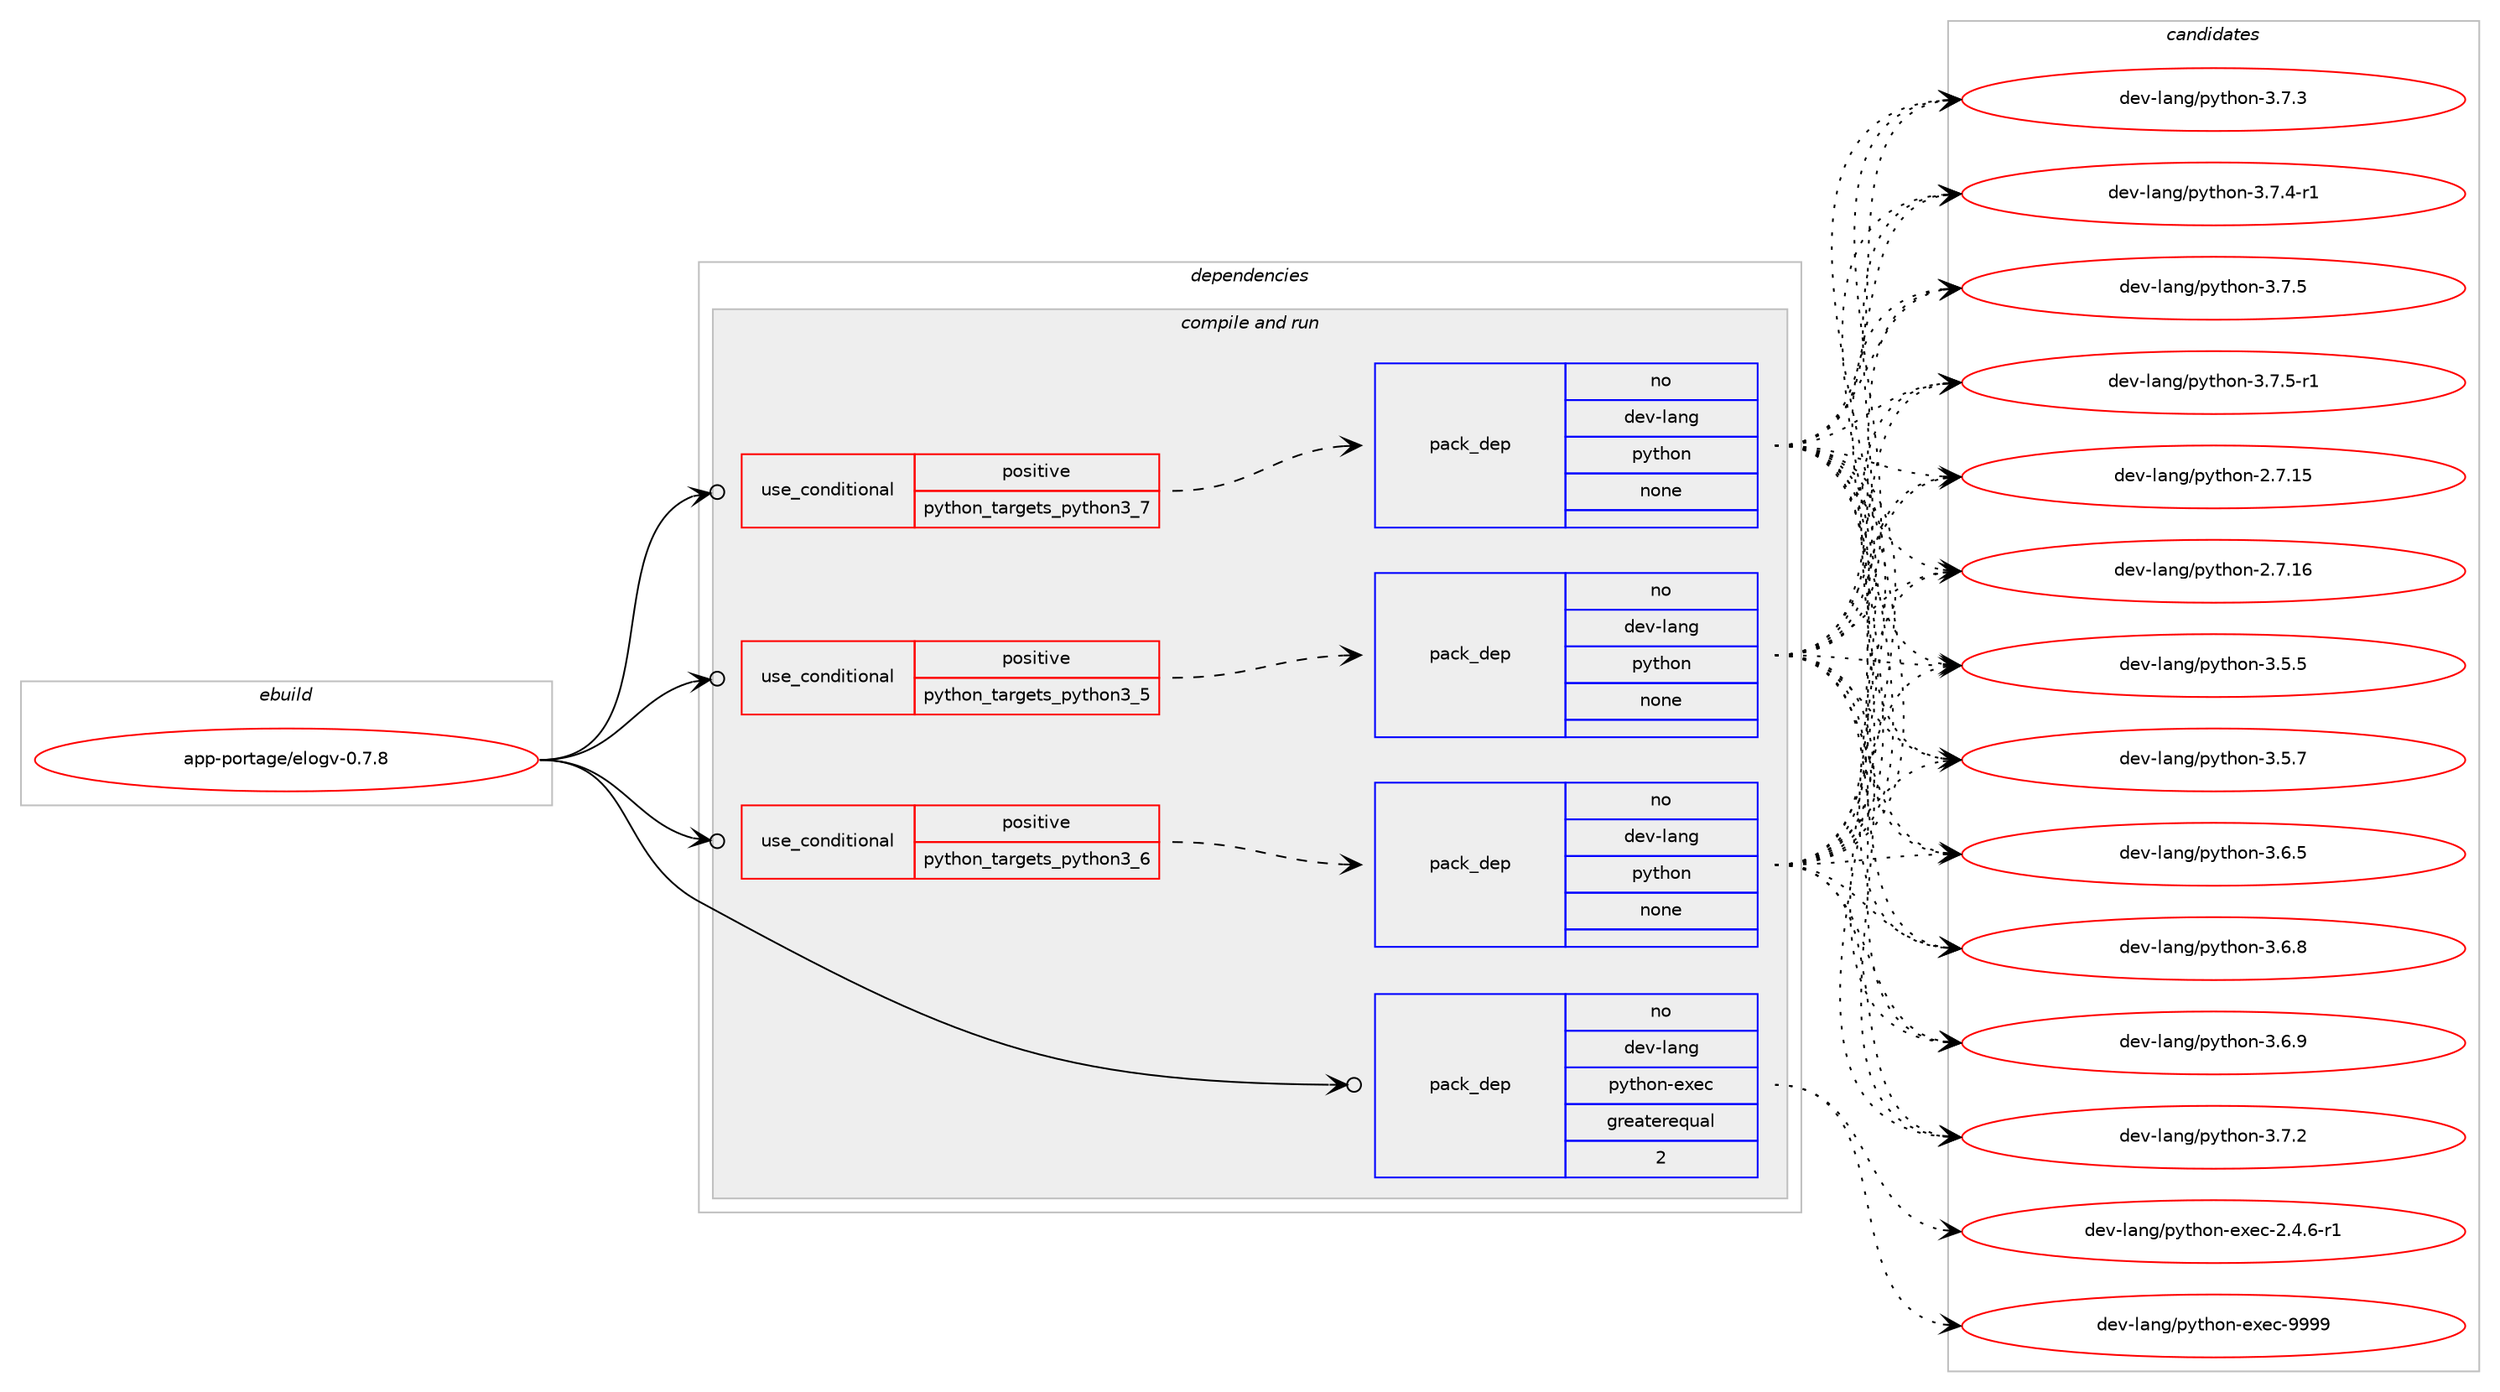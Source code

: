 digraph prolog {

# *************
# Graph options
# *************

newrank=true;
concentrate=true;
compound=true;
graph [rankdir=LR,fontname=Helvetica,fontsize=10,ranksep=1.5];#, ranksep=2.5, nodesep=0.2];
edge  [arrowhead=vee];
node  [fontname=Helvetica,fontsize=10];

# **********
# The ebuild
# **********

subgraph cluster_leftcol {
color=gray;
rank=same;
label=<<i>ebuild</i>>;
id [label="app-portage/elogv-0.7.8", color=red, width=4, href="../app-portage/elogv-0.7.8.svg"];
}

# ****************
# The dependencies
# ****************

subgraph cluster_midcol {
color=gray;
label=<<i>dependencies</i>>;
subgraph cluster_compile {
fillcolor="#eeeeee";
style=filled;
label=<<i>compile</i>>;
}
subgraph cluster_compileandrun {
fillcolor="#eeeeee";
style=filled;
label=<<i>compile and run</i>>;
subgraph cond120384 {
dependency504985 [label=<<TABLE BORDER="0" CELLBORDER="1" CELLSPACING="0" CELLPADDING="4"><TR><TD ROWSPAN="3" CELLPADDING="10">use_conditional</TD></TR><TR><TD>positive</TD></TR><TR><TD>python_targets_python3_5</TD></TR></TABLE>>, shape=none, color=red];
subgraph pack375470 {
dependency504986 [label=<<TABLE BORDER="0" CELLBORDER="1" CELLSPACING="0" CELLPADDING="4" WIDTH="220"><TR><TD ROWSPAN="6" CELLPADDING="30">pack_dep</TD></TR><TR><TD WIDTH="110">no</TD></TR><TR><TD>dev-lang</TD></TR><TR><TD>python</TD></TR><TR><TD>none</TD></TR><TR><TD></TD></TR></TABLE>>, shape=none, color=blue];
}
dependency504985:e -> dependency504986:w [weight=20,style="dashed",arrowhead="vee"];
}
id:e -> dependency504985:w [weight=20,style="solid",arrowhead="odotvee"];
subgraph cond120385 {
dependency504987 [label=<<TABLE BORDER="0" CELLBORDER="1" CELLSPACING="0" CELLPADDING="4"><TR><TD ROWSPAN="3" CELLPADDING="10">use_conditional</TD></TR><TR><TD>positive</TD></TR><TR><TD>python_targets_python3_6</TD></TR></TABLE>>, shape=none, color=red];
subgraph pack375471 {
dependency504988 [label=<<TABLE BORDER="0" CELLBORDER="1" CELLSPACING="0" CELLPADDING="4" WIDTH="220"><TR><TD ROWSPAN="6" CELLPADDING="30">pack_dep</TD></TR><TR><TD WIDTH="110">no</TD></TR><TR><TD>dev-lang</TD></TR><TR><TD>python</TD></TR><TR><TD>none</TD></TR><TR><TD></TD></TR></TABLE>>, shape=none, color=blue];
}
dependency504987:e -> dependency504988:w [weight=20,style="dashed",arrowhead="vee"];
}
id:e -> dependency504987:w [weight=20,style="solid",arrowhead="odotvee"];
subgraph cond120386 {
dependency504989 [label=<<TABLE BORDER="0" CELLBORDER="1" CELLSPACING="0" CELLPADDING="4"><TR><TD ROWSPAN="3" CELLPADDING="10">use_conditional</TD></TR><TR><TD>positive</TD></TR><TR><TD>python_targets_python3_7</TD></TR></TABLE>>, shape=none, color=red];
subgraph pack375472 {
dependency504990 [label=<<TABLE BORDER="0" CELLBORDER="1" CELLSPACING="0" CELLPADDING="4" WIDTH="220"><TR><TD ROWSPAN="6" CELLPADDING="30">pack_dep</TD></TR><TR><TD WIDTH="110">no</TD></TR><TR><TD>dev-lang</TD></TR><TR><TD>python</TD></TR><TR><TD>none</TD></TR><TR><TD></TD></TR></TABLE>>, shape=none, color=blue];
}
dependency504989:e -> dependency504990:w [weight=20,style="dashed",arrowhead="vee"];
}
id:e -> dependency504989:w [weight=20,style="solid",arrowhead="odotvee"];
subgraph pack375473 {
dependency504991 [label=<<TABLE BORDER="0" CELLBORDER="1" CELLSPACING="0" CELLPADDING="4" WIDTH="220"><TR><TD ROWSPAN="6" CELLPADDING="30">pack_dep</TD></TR><TR><TD WIDTH="110">no</TD></TR><TR><TD>dev-lang</TD></TR><TR><TD>python-exec</TD></TR><TR><TD>greaterequal</TD></TR><TR><TD>2</TD></TR></TABLE>>, shape=none, color=blue];
}
id:e -> dependency504991:w [weight=20,style="solid",arrowhead="odotvee"];
}
subgraph cluster_run {
fillcolor="#eeeeee";
style=filled;
label=<<i>run</i>>;
}
}

# **************
# The candidates
# **************

subgraph cluster_choices {
rank=same;
color=gray;
label=<<i>candidates</i>>;

subgraph choice375470 {
color=black;
nodesep=1;
choice10010111845108971101034711212111610411111045504655464953 [label="dev-lang/python-2.7.15", color=red, width=4,href="../dev-lang/python-2.7.15.svg"];
choice10010111845108971101034711212111610411111045504655464954 [label="dev-lang/python-2.7.16", color=red, width=4,href="../dev-lang/python-2.7.16.svg"];
choice100101118451089711010347112121116104111110455146534653 [label="dev-lang/python-3.5.5", color=red, width=4,href="../dev-lang/python-3.5.5.svg"];
choice100101118451089711010347112121116104111110455146534655 [label="dev-lang/python-3.5.7", color=red, width=4,href="../dev-lang/python-3.5.7.svg"];
choice100101118451089711010347112121116104111110455146544653 [label="dev-lang/python-3.6.5", color=red, width=4,href="../dev-lang/python-3.6.5.svg"];
choice100101118451089711010347112121116104111110455146544656 [label="dev-lang/python-3.6.8", color=red, width=4,href="../dev-lang/python-3.6.8.svg"];
choice100101118451089711010347112121116104111110455146544657 [label="dev-lang/python-3.6.9", color=red, width=4,href="../dev-lang/python-3.6.9.svg"];
choice100101118451089711010347112121116104111110455146554650 [label="dev-lang/python-3.7.2", color=red, width=4,href="../dev-lang/python-3.7.2.svg"];
choice100101118451089711010347112121116104111110455146554651 [label="dev-lang/python-3.7.3", color=red, width=4,href="../dev-lang/python-3.7.3.svg"];
choice1001011184510897110103471121211161041111104551465546524511449 [label="dev-lang/python-3.7.4-r1", color=red, width=4,href="../dev-lang/python-3.7.4-r1.svg"];
choice100101118451089711010347112121116104111110455146554653 [label="dev-lang/python-3.7.5", color=red, width=4,href="../dev-lang/python-3.7.5.svg"];
choice1001011184510897110103471121211161041111104551465546534511449 [label="dev-lang/python-3.7.5-r1", color=red, width=4,href="../dev-lang/python-3.7.5-r1.svg"];
dependency504986:e -> choice10010111845108971101034711212111610411111045504655464953:w [style=dotted,weight="100"];
dependency504986:e -> choice10010111845108971101034711212111610411111045504655464954:w [style=dotted,weight="100"];
dependency504986:e -> choice100101118451089711010347112121116104111110455146534653:w [style=dotted,weight="100"];
dependency504986:e -> choice100101118451089711010347112121116104111110455146534655:w [style=dotted,weight="100"];
dependency504986:e -> choice100101118451089711010347112121116104111110455146544653:w [style=dotted,weight="100"];
dependency504986:e -> choice100101118451089711010347112121116104111110455146544656:w [style=dotted,weight="100"];
dependency504986:e -> choice100101118451089711010347112121116104111110455146544657:w [style=dotted,weight="100"];
dependency504986:e -> choice100101118451089711010347112121116104111110455146554650:w [style=dotted,weight="100"];
dependency504986:e -> choice100101118451089711010347112121116104111110455146554651:w [style=dotted,weight="100"];
dependency504986:e -> choice1001011184510897110103471121211161041111104551465546524511449:w [style=dotted,weight="100"];
dependency504986:e -> choice100101118451089711010347112121116104111110455146554653:w [style=dotted,weight="100"];
dependency504986:e -> choice1001011184510897110103471121211161041111104551465546534511449:w [style=dotted,weight="100"];
}
subgraph choice375471 {
color=black;
nodesep=1;
choice10010111845108971101034711212111610411111045504655464953 [label="dev-lang/python-2.7.15", color=red, width=4,href="../dev-lang/python-2.7.15.svg"];
choice10010111845108971101034711212111610411111045504655464954 [label="dev-lang/python-2.7.16", color=red, width=4,href="../dev-lang/python-2.7.16.svg"];
choice100101118451089711010347112121116104111110455146534653 [label="dev-lang/python-3.5.5", color=red, width=4,href="../dev-lang/python-3.5.5.svg"];
choice100101118451089711010347112121116104111110455146534655 [label="dev-lang/python-3.5.7", color=red, width=4,href="../dev-lang/python-3.5.7.svg"];
choice100101118451089711010347112121116104111110455146544653 [label="dev-lang/python-3.6.5", color=red, width=4,href="../dev-lang/python-3.6.5.svg"];
choice100101118451089711010347112121116104111110455146544656 [label="dev-lang/python-3.6.8", color=red, width=4,href="../dev-lang/python-3.6.8.svg"];
choice100101118451089711010347112121116104111110455146544657 [label="dev-lang/python-3.6.9", color=red, width=4,href="../dev-lang/python-3.6.9.svg"];
choice100101118451089711010347112121116104111110455146554650 [label="dev-lang/python-3.7.2", color=red, width=4,href="../dev-lang/python-3.7.2.svg"];
choice100101118451089711010347112121116104111110455146554651 [label="dev-lang/python-3.7.3", color=red, width=4,href="../dev-lang/python-3.7.3.svg"];
choice1001011184510897110103471121211161041111104551465546524511449 [label="dev-lang/python-3.7.4-r1", color=red, width=4,href="../dev-lang/python-3.7.4-r1.svg"];
choice100101118451089711010347112121116104111110455146554653 [label="dev-lang/python-3.7.5", color=red, width=4,href="../dev-lang/python-3.7.5.svg"];
choice1001011184510897110103471121211161041111104551465546534511449 [label="dev-lang/python-3.7.5-r1", color=red, width=4,href="../dev-lang/python-3.7.5-r1.svg"];
dependency504988:e -> choice10010111845108971101034711212111610411111045504655464953:w [style=dotted,weight="100"];
dependency504988:e -> choice10010111845108971101034711212111610411111045504655464954:w [style=dotted,weight="100"];
dependency504988:e -> choice100101118451089711010347112121116104111110455146534653:w [style=dotted,weight="100"];
dependency504988:e -> choice100101118451089711010347112121116104111110455146534655:w [style=dotted,weight="100"];
dependency504988:e -> choice100101118451089711010347112121116104111110455146544653:w [style=dotted,weight="100"];
dependency504988:e -> choice100101118451089711010347112121116104111110455146544656:w [style=dotted,weight="100"];
dependency504988:e -> choice100101118451089711010347112121116104111110455146544657:w [style=dotted,weight="100"];
dependency504988:e -> choice100101118451089711010347112121116104111110455146554650:w [style=dotted,weight="100"];
dependency504988:e -> choice100101118451089711010347112121116104111110455146554651:w [style=dotted,weight="100"];
dependency504988:e -> choice1001011184510897110103471121211161041111104551465546524511449:w [style=dotted,weight="100"];
dependency504988:e -> choice100101118451089711010347112121116104111110455146554653:w [style=dotted,weight="100"];
dependency504988:e -> choice1001011184510897110103471121211161041111104551465546534511449:w [style=dotted,weight="100"];
}
subgraph choice375472 {
color=black;
nodesep=1;
choice10010111845108971101034711212111610411111045504655464953 [label="dev-lang/python-2.7.15", color=red, width=4,href="../dev-lang/python-2.7.15.svg"];
choice10010111845108971101034711212111610411111045504655464954 [label="dev-lang/python-2.7.16", color=red, width=4,href="../dev-lang/python-2.7.16.svg"];
choice100101118451089711010347112121116104111110455146534653 [label="dev-lang/python-3.5.5", color=red, width=4,href="../dev-lang/python-3.5.5.svg"];
choice100101118451089711010347112121116104111110455146534655 [label="dev-lang/python-3.5.7", color=red, width=4,href="../dev-lang/python-3.5.7.svg"];
choice100101118451089711010347112121116104111110455146544653 [label="dev-lang/python-3.6.5", color=red, width=4,href="../dev-lang/python-3.6.5.svg"];
choice100101118451089711010347112121116104111110455146544656 [label="dev-lang/python-3.6.8", color=red, width=4,href="../dev-lang/python-3.6.8.svg"];
choice100101118451089711010347112121116104111110455146544657 [label="dev-lang/python-3.6.9", color=red, width=4,href="../dev-lang/python-3.6.9.svg"];
choice100101118451089711010347112121116104111110455146554650 [label="dev-lang/python-3.7.2", color=red, width=4,href="../dev-lang/python-3.7.2.svg"];
choice100101118451089711010347112121116104111110455146554651 [label="dev-lang/python-3.7.3", color=red, width=4,href="../dev-lang/python-3.7.3.svg"];
choice1001011184510897110103471121211161041111104551465546524511449 [label="dev-lang/python-3.7.4-r1", color=red, width=4,href="../dev-lang/python-3.7.4-r1.svg"];
choice100101118451089711010347112121116104111110455146554653 [label="dev-lang/python-3.7.5", color=red, width=4,href="../dev-lang/python-3.7.5.svg"];
choice1001011184510897110103471121211161041111104551465546534511449 [label="dev-lang/python-3.7.5-r1", color=red, width=4,href="../dev-lang/python-3.7.5-r1.svg"];
dependency504990:e -> choice10010111845108971101034711212111610411111045504655464953:w [style=dotted,weight="100"];
dependency504990:e -> choice10010111845108971101034711212111610411111045504655464954:w [style=dotted,weight="100"];
dependency504990:e -> choice100101118451089711010347112121116104111110455146534653:w [style=dotted,weight="100"];
dependency504990:e -> choice100101118451089711010347112121116104111110455146534655:w [style=dotted,weight="100"];
dependency504990:e -> choice100101118451089711010347112121116104111110455146544653:w [style=dotted,weight="100"];
dependency504990:e -> choice100101118451089711010347112121116104111110455146544656:w [style=dotted,weight="100"];
dependency504990:e -> choice100101118451089711010347112121116104111110455146544657:w [style=dotted,weight="100"];
dependency504990:e -> choice100101118451089711010347112121116104111110455146554650:w [style=dotted,weight="100"];
dependency504990:e -> choice100101118451089711010347112121116104111110455146554651:w [style=dotted,weight="100"];
dependency504990:e -> choice1001011184510897110103471121211161041111104551465546524511449:w [style=dotted,weight="100"];
dependency504990:e -> choice100101118451089711010347112121116104111110455146554653:w [style=dotted,weight="100"];
dependency504990:e -> choice1001011184510897110103471121211161041111104551465546534511449:w [style=dotted,weight="100"];
}
subgraph choice375473 {
color=black;
nodesep=1;
choice10010111845108971101034711212111610411111045101120101994550465246544511449 [label="dev-lang/python-exec-2.4.6-r1", color=red, width=4,href="../dev-lang/python-exec-2.4.6-r1.svg"];
choice10010111845108971101034711212111610411111045101120101994557575757 [label="dev-lang/python-exec-9999", color=red, width=4,href="../dev-lang/python-exec-9999.svg"];
dependency504991:e -> choice10010111845108971101034711212111610411111045101120101994550465246544511449:w [style=dotted,weight="100"];
dependency504991:e -> choice10010111845108971101034711212111610411111045101120101994557575757:w [style=dotted,weight="100"];
}
}

}
